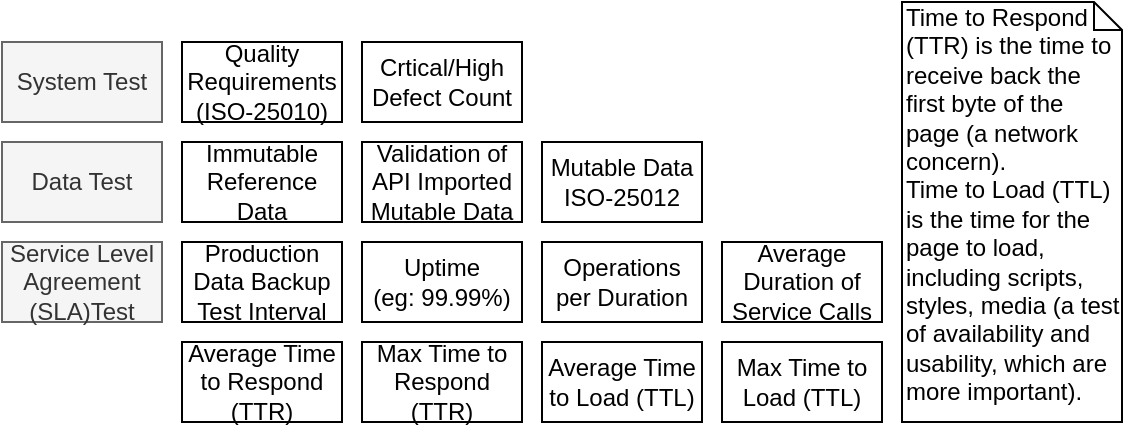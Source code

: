 <mxfile compressed="false" version="20.3.0" type="device">
  <diagram id="PgrD4HbqEQVAz3rj7Xl_" name="Testing/Groups">
    <mxGraphModel dx="782" dy="515" grid="1" gridSize="10" guides="1" tooltips="1" connect="1" arrows="1" fold="1" page="1" pageScale="1" pageWidth="850" pageHeight="1100" math="0" shadow="0">
      <root>
        <mxCell id="k7MUPYq6dRed5NR_1Xcw-0" />
        <mxCell id="la0UUC1jsswevAtZVqtc-3" value="About" parent="k7MUPYq6dRed5NR_1Xcw-0" />
        <mxCell id="la0UUC1jsswevAtZVqtc-0" value="Title/Diagram" parent="k7MUPYq6dRed5NR_1Xcw-0" visible="0" />
        <mxCell id="HnEkBWhdmRtHBTPp4KBJ-1" value="&lt;font style=&quot;font-size: 12px&quot;&gt;Diagram: Testing - Test Groups&lt;/font&gt;" style="text;strokeColor=none;fillColor=none;html=1;fontSize=24;fontStyle=2;verticalAlign=middle;align=left;shadow=0;glass=0;comic=0;opacity=30;fontColor=#808080;" parent="la0UUC1jsswevAtZVqtc-0" vertex="1">
          <mxGeometry x="120" y="420" width="520" height="20" as="geometry" />
        </mxCell>
        <mxCell id="la0UUC1jsswevAtZVqtc-2" value="Title/Page" parent="k7MUPYq6dRed5NR_1Xcw-0" visible="0" />
        <mxCell id="HnEkBWhdmRtHBTPp4KBJ-0" value="" style="group;fontSize=10;" parent="la0UUC1jsswevAtZVqtc-2" connectable="0" vertex="1">
          <mxGeometry x="120" y="120" width="560" height="45" as="geometry" />
        </mxCell>
        <mxCell id="HnEkBWhdmRtHBTPp4KBJ-2" value="" style="line;strokeWidth=2;html=1;shadow=0;glass=0;comic=0;fillColor=none;fontSize=10;fontColor=#CCCCCC;labelBackgroundColor=none;strokeColor=#CCCCCC;" parent="HnEkBWhdmRtHBTPp4KBJ-0" vertex="1">
          <mxGeometry y="35" width="560" height="10" as="geometry" />
        </mxCell>
        <mxCell id="la0UUC1jsswevAtZVqtc-4" value="&lt;font style=&quot;font-size: 12px&quot;&gt;Base Logical Module - Testing - Test Groups&lt;/font&gt;" style="text;strokeColor=none;fillColor=none;html=1;fontSize=24;fontStyle=1;verticalAlign=middle;align=left;shadow=0;glass=0;comic=0;opacity=30;fontColor=#808080;" parent="HnEkBWhdmRtHBTPp4KBJ-0" vertex="1">
          <mxGeometry x="10" y="10" width="560" height="40" as="geometry" />
        </mxCell>
        <mxCell id="la0UUC1jsswevAtZVqtc-1" value="Notes" parent="k7MUPYq6dRed5NR_1Xcw-0" />
        <mxCell id="HnEkBWhdmRtHBTPp4KBJ-20" value="Time to Respond (TTR) is the time to receive back the first byte of the page (a network concern).&lt;br&gt;Time to Load (TTL) is the time for the page to load, including scripts, styles, media (a test of availability and usability, which are more important)." style="shape=note;whiteSpace=wrap;html=1;size=14;verticalAlign=top;align=left;spacingTop=-6;strokeWidth=1;fontFamily=Helvetica;fontSize=12;" parent="la0UUC1jsswevAtZVqtc-1" vertex="1">
          <mxGeometry x="570" y="180" width="110" height="210" as="geometry" />
        </mxCell>
        <mxCell id="k7MUPYq6dRed5NR_1Xcw-1" value="Boxes" parent="k7MUPYq6dRed5NR_1Xcw-0" />
        <mxCell id="b5UaMn_OowCiiDFbceRa-0" value="System Test" style="rounded=0;whiteSpace=wrap;html=1;strokeColor=#666666;strokeWidth=1;fillColor=#f5f5f5;fontSize=12;fontColor=#333333;align=center;" parent="k7MUPYq6dRed5NR_1Xcw-1" vertex="1">
          <mxGeometry x="120" y="200" width="80" height="40" as="geometry" />
        </mxCell>
        <mxCell id="HnEkBWhdmRtHBTPp4KBJ-3" value="Data Test" style="rounded=0;whiteSpace=wrap;html=1;strokeColor=#666666;strokeWidth=1;fillColor=#f5f5f5;fontSize=12;fontColor=#333333;align=center;" parent="k7MUPYq6dRed5NR_1Xcw-1" vertex="1">
          <mxGeometry x="120" y="250" width="80" height="40" as="geometry" />
        </mxCell>
        <mxCell id="HnEkBWhdmRtHBTPp4KBJ-4" value="Service Level Agreement (SLA)Test" style="rounded=0;whiteSpace=wrap;html=1;strokeColor=#666666;strokeWidth=1;fillColor=#f5f5f5;fontSize=12;fontColor=#333333;align=center;" parent="k7MUPYq6dRed5NR_1Xcw-1" vertex="1">
          <mxGeometry x="120" y="300" width="80" height="40" as="geometry" />
        </mxCell>
        <mxCell id="HnEkBWhdmRtHBTPp4KBJ-5" value="Mutable Data ISO-25012" style="rounded=0;whiteSpace=wrap;html=1;strokeWidth=1;fontSize=12;align=center;" parent="k7MUPYq6dRed5NR_1Xcw-1" vertex="1">
          <mxGeometry x="390" y="250" width="80" height="40" as="geometry" />
        </mxCell>
        <mxCell id="HnEkBWhdmRtHBTPp4KBJ-6" value="Immutable Reference Data" style="rounded=0;whiteSpace=wrap;html=1;strokeWidth=1;fontSize=12;align=center;" parent="k7MUPYq6dRed5NR_1Xcw-1" vertex="1">
          <mxGeometry x="210" y="250" width="80" height="40" as="geometry" />
        </mxCell>
        <mxCell id="HnEkBWhdmRtHBTPp4KBJ-7" value="Validation of API Imported Mutable Data" style="rounded=0;whiteSpace=wrap;html=1;strokeWidth=1;fontSize=12;align=center;" parent="k7MUPYq6dRed5NR_1Xcw-1" vertex="1">
          <mxGeometry x="300" y="250" width="80" height="40" as="geometry" />
        </mxCell>
        <mxCell id="HnEkBWhdmRtHBTPp4KBJ-8" value="Quality Requirements (ISO-25010)" style="rounded=0;whiteSpace=wrap;html=1;strokeWidth=1;fontSize=12;align=center;" parent="k7MUPYq6dRed5NR_1Xcw-1" vertex="1">
          <mxGeometry x="210" y="200" width="80" height="40" as="geometry" />
        </mxCell>
        <mxCell id="HnEkBWhdmRtHBTPp4KBJ-9" value="Uptime&lt;br&gt;(eg: 99.99%)" style="rounded=0;whiteSpace=wrap;html=1;strokeWidth=1;fontSize=12;align=center;" parent="k7MUPYq6dRed5NR_1Xcw-1" vertex="1">
          <mxGeometry x="300" y="300" width="80" height="40" as="geometry" />
        </mxCell>
        <mxCell id="HnEkBWhdmRtHBTPp4KBJ-10" value="Crtical/High&lt;br&gt;Defect Count" style="rounded=0;whiteSpace=wrap;html=1;strokeWidth=1;fontSize=12;align=center;" parent="k7MUPYq6dRed5NR_1Xcw-1" vertex="1">
          <mxGeometry x="300" y="200" width="80" height="40" as="geometry" />
        </mxCell>
        <mxCell id="HnEkBWhdmRtHBTPp4KBJ-11" value="Production Data Backup Test Interval" style="rounded=0;whiteSpace=wrap;html=1;strokeWidth=1;fontSize=12;align=center;" parent="k7MUPYq6dRed5NR_1Xcw-1" vertex="1">
          <mxGeometry x="210" y="300" width="80" height="40" as="geometry" />
        </mxCell>
        <mxCell id="HnEkBWhdmRtHBTPp4KBJ-13" value="Average Duration of Service Calls" style="rounded=0;whiteSpace=wrap;html=1;strokeWidth=1;fontSize=12;align=center;" parent="k7MUPYq6dRed5NR_1Xcw-1" vertex="1">
          <mxGeometry x="480" y="300" width="80" height="40" as="geometry" />
        </mxCell>
        <mxCell id="HnEkBWhdmRtHBTPp4KBJ-14" value="Average Time to Respond (TTR)" style="rounded=0;whiteSpace=wrap;html=1;strokeWidth=1;fontSize=12;align=center;" parent="k7MUPYq6dRed5NR_1Xcw-1" vertex="1">
          <mxGeometry x="210" y="350" width="80" height="40" as="geometry" />
        </mxCell>
        <mxCell id="HnEkBWhdmRtHBTPp4KBJ-15" value="Max Time to Respond (TTR)" style="rounded=0;whiteSpace=wrap;html=1;strokeWidth=1;fontSize=12;align=center;" parent="k7MUPYq6dRed5NR_1Xcw-1" vertex="1">
          <mxGeometry x="300" y="350" width="80" height="40" as="geometry" />
        </mxCell>
        <mxCell id="HnEkBWhdmRtHBTPp4KBJ-16" value="Max Time to Load (TTL)" style="rounded=0;whiteSpace=wrap;html=1;strokeWidth=1;fontSize=12;align=center;" parent="k7MUPYq6dRed5NR_1Xcw-1" vertex="1">
          <mxGeometry x="480" y="350" width="80" height="40" as="geometry" />
        </mxCell>
        <mxCell id="HnEkBWhdmRtHBTPp4KBJ-17" value="Average Time to Load (TTL)" style="rounded=0;whiteSpace=wrap;html=1;strokeWidth=1;fontSize=12;align=center;" parent="k7MUPYq6dRed5NR_1Xcw-1" vertex="1">
          <mxGeometry x="390" y="350" width="80" height="40" as="geometry" />
        </mxCell>
        <mxCell id="HnEkBWhdmRtHBTPp4KBJ-18" value="Operations per Duration" style="rounded=0;whiteSpace=wrap;html=1;strokeWidth=1;fontSize=12;align=center;" parent="k7MUPYq6dRed5NR_1Xcw-1" vertex="1">
          <mxGeometry x="390" y="300" width="80" height="40" as="geometry" />
        </mxCell>
      </root>
    </mxGraphModel>
  </diagram>
</mxfile>
